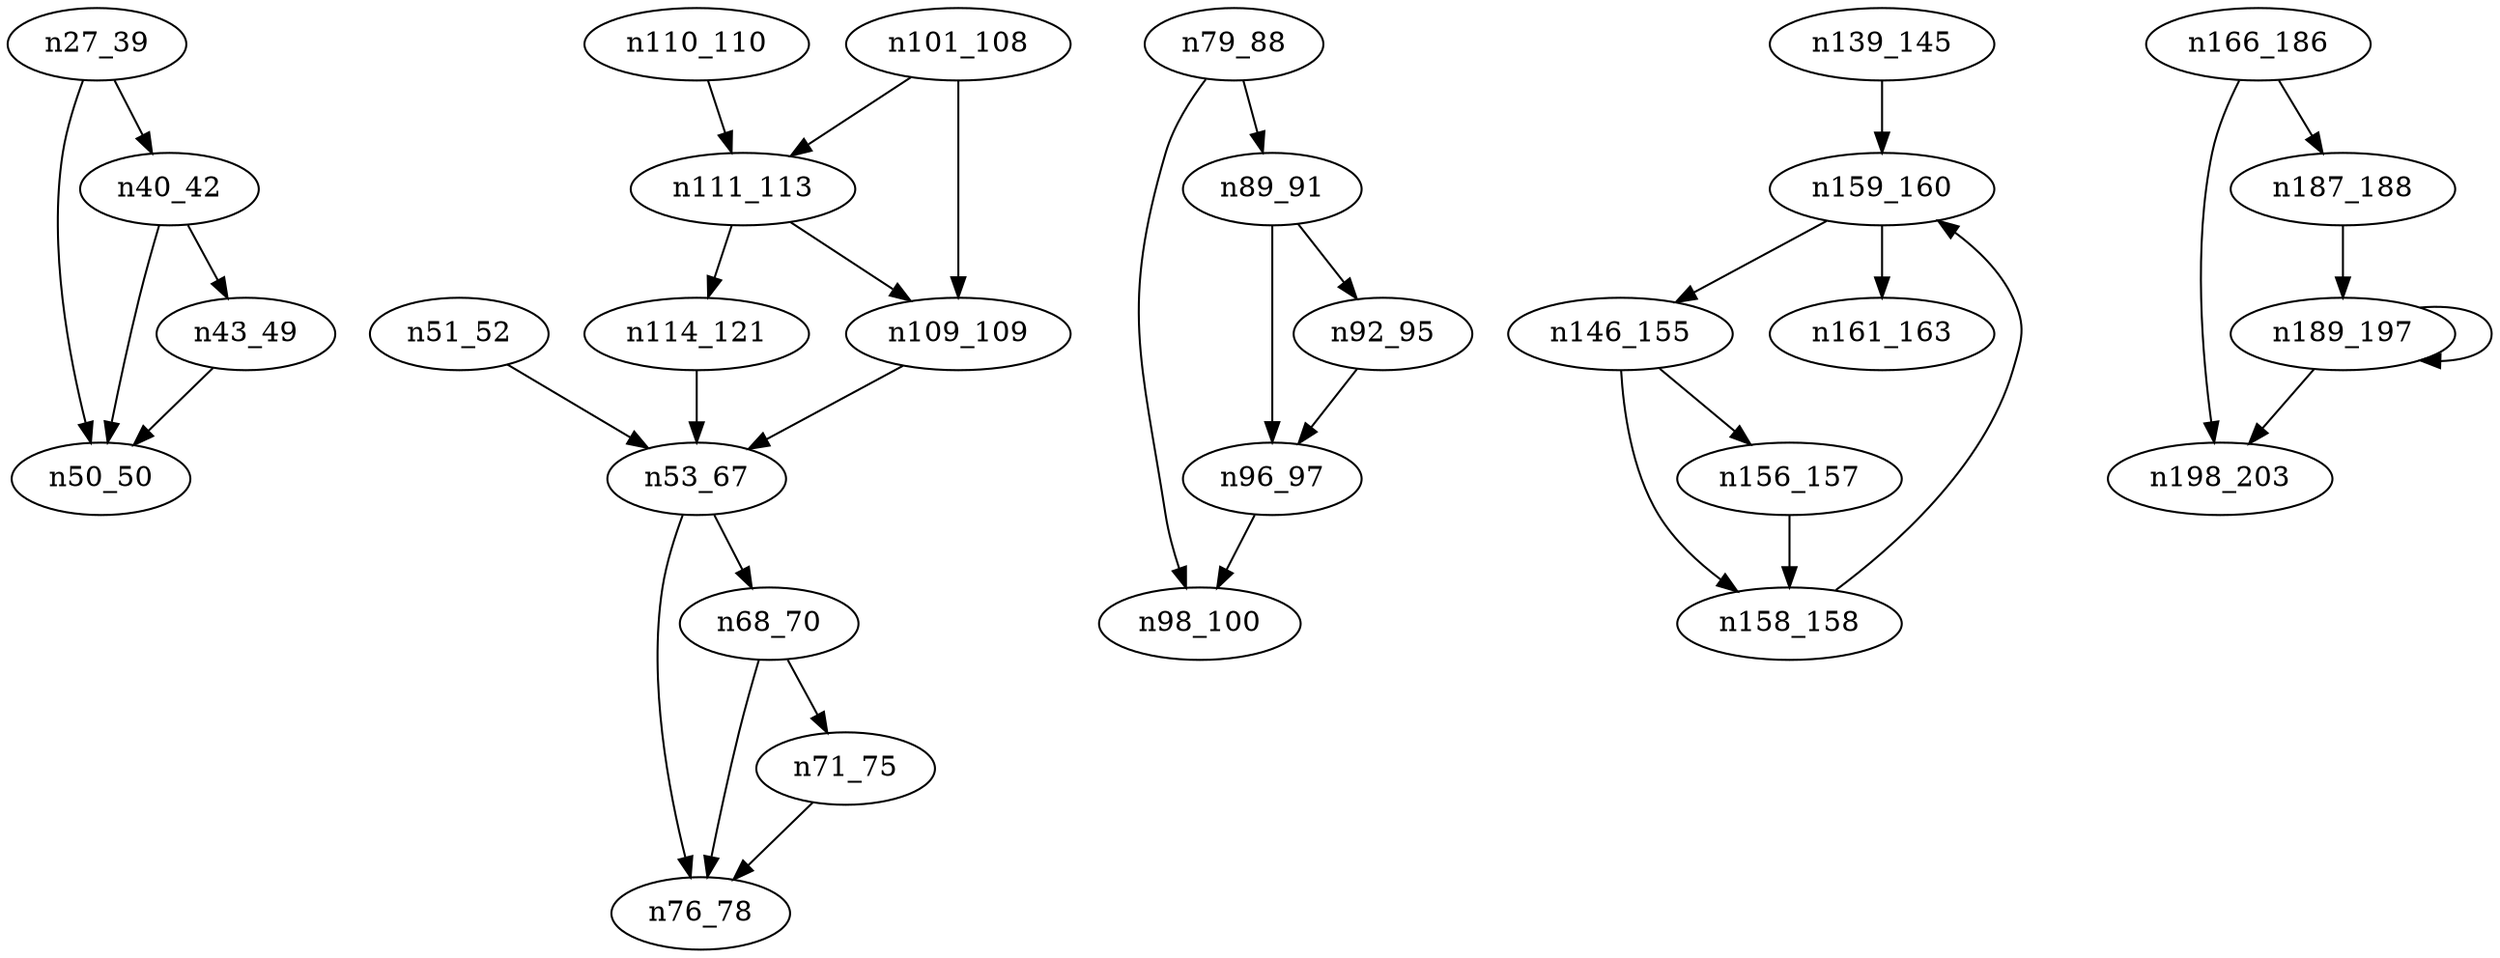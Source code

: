 digraph G
{
    n27_39 -> n50_50;
    n27_39 -> n40_42;
    n40_42 -> n50_50;
    n40_42 -> n43_49;
    n43_49 -> n50_50;
    n51_52 -> n53_67;
    n53_67 -> n76_78;
    n53_67 -> n68_70;
    n68_70 -> n76_78;
    n68_70 -> n71_75;
    n71_75 -> n76_78;
    n79_88 -> n98_100;
    n79_88 -> n89_91;
    n89_91 -> n96_97;
    n89_91 -> n92_95;
    n92_95 -> n96_97;
    n96_97 -> n98_100;
    n101_108 -> n111_113;
    n101_108 -> n109_109;
    n109_109 -> n53_67;
    n110_110 -> n111_113;
    n111_113 -> n109_109;
    n111_113 -> n114_121;
    n114_121 -> n53_67;
    n139_145 -> n159_160;
    n146_155 -> n158_158;
    n146_155 -> n156_157;
    n156_157 -> n158_158;
    n158_158 -> n159_160;
    n159_160 -> n146_155;
    n159_160 -> n161_163;
    n166_186 -> n198_203;
    n166_186 -> n187_188;
    n187_188 -> n189_197;
    n189_197 -> n189_197;
    n189_197 -> n198_203;
}

